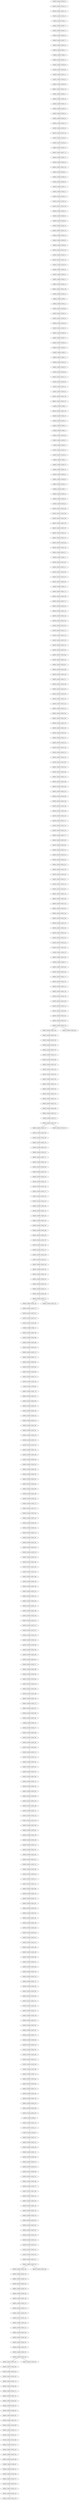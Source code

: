 graph ERDOS_GRAPH_DFS_R{
ERDOS_GRAPH_NODE_61 -- ERDOS_GRAPH_NODE_113;
ERDOS_GRAPH_NODE_113 -- ERDOS_GRAPH_NODE_115;
ERDOS_GRAPH_NODE_115 -- ERDOS_GRAPH_NODE_10;
ERDOS_GRAPH_NODE_10 -- ERDOS_GRAPH_NODE_1;
ERDOS_GRAPH_NODE_1 -- ERDOS_GRAPH_NODE_77;
ERDOS_GRAPH_NODE_77 -- ERDOS_GRAPH_NODE_57;
ERDOS_GRAPH_NODE_57 -- ERDOS_GRAPH_NODE_64;
ERDOS_GRAPH_NODE_64 -- ERDOS_GRAPH_NODE_75;
ERDOS_GRAPH_NODE_75 -- ERDOS_GRAPH_NODE_40;
ERDOS_GRAPH_NODE_40 -- ERDOS_GRAPH_NODE_11;
ERDOS_GRAPH_NODE_11 -- ERDOS_GRAPH_NODE_5;
ERDOS_GRAPH_NODE_5 -- ERDOS_GRAPH_NODE_74;
ERDOS_GRAPH_NODE_74 -- ERDOS_GRAPH_NODE_69;
ERDOS_GRAPH_NODE_69 -- ERDOS_GRAPH_NODE_66;
ERDOS_GRAPH_NODE_66 -- ERDOS_GRAPH_NODE_15;
ERDOS_GRAPH_NODE_15 -- ERDOS_GRAPH_NODE_46;
ERDOS_GRAPH_NODE_46 -- ERDOS_GRAPH_NODE_90;
ERDOS_GRAPH_NODE_90 -- ERDOS_GRAPH_NODE_116;
ERDOS_GRAPH_NODE_116 -- ERDOS_GRAPH_NODE_21;
ERDOS_GRAPH_NODE_21 -- ERDOS_GRAPH_NODE_38;
ERDOS_GRAPH_NODE_38 -- ERDOS_GRAPH_NODE_79;
ERDOS_GRAPH_NODE_79 -- ERDOS_GRAPH_NODE_92;
ERDOS_GRAPH_NODE_92 -- ERDOS_GRAPH_NODE_43;
ERDOS_GRAPH_NODE_43 -- ERDOS_GRAPH_NODE_50;
ERDOS_GRAPH_NODE_50 -- ERDOS_GRAPH_NODE_70;
ERDOS_GRAPH_NODE_70 -- ERDOS_GRAPH_NODE_42;
ERDOS_GRAPH_NODE_42 -- ERDOS_GRAPH_NODE_118;
ERDOS_GRAPH_NODE_118 -- ERDOS_GRAPH_NODE_65;
ERDOS_GRAPH_NODE_65 -- ERDOS_GRAPH_NODE_94;
ERDOS_GRAPH_NODE_94 -- ERDOS_GRAPH_NODE_76;
ERDOS_GRAPH_NODE_76 -- ERDOS_GRAPH_NODE_112;
ERDOS_GRAPH_NODE_112 -- ERDOS_GRAPH_NODE_12;
ERDOS_GRAPH_NODE_12 -- ERDOS_GRAPH_NODE_59;
ERDOS_GRAPH_NODE_59 -- ERDOS_GRAPH_NODE_105;
ERDOS_GRAPH_NODE_105 -- ERDOS_GRAPH_NODE_67;
ERDOS_GRAPH_NODE_67 -- ERDOS_GRAPH_NODE_54;
ERDOS_GRAPH_NODE_54 -- ERDOS_GRAPH_NODE_58;
ERDOS_GRAPH_NODE_58 -- ERDOS_GRAPH_NODE_72;
ERDOS_GRAPH_NODE_72 -- ERDOS_GRAPH_NODE_53;
ERDOS_GRAPH_NODE_53 -- ERDOS_GRAPH_NODE_32;
ERDOS_GRAPH_NODE_32 -- ERDOS_GRAPH_NODE_29;
ERDOS_GRAPH_NODE_29 -- ERDOS_GRAPH_NODE_108;
ERDOS_GRAPH_NODE_108 -- ERDOS_GRAPH_NODE_81;
ERDOS_GRAPH_NODE_81 -- ERDOS_GRAPH_NODE_63;
ERDOS_GRAPH_NODE_63 -- ERDOS_GRAPH_NODE_80;
ERDOS_GRAPH_NODE_80 -- ERDOS_GRAPH_NODE_16;
ERDOS_GRAPH_NODE_16 -- ERDOS_GRAPH_NODE_103;
ERDOS_GRAPH_NODE_103 -- ERDOS_GRAPH_NODE_26;
ERDOS_GRAPH_NODE_26 -- ERDOS_GRAPH_NODE_99;
ERDOS_GRAPH_NODE_99 -- ERDOS_GRAPH_NODE_98;
ERDOS_GRAPH_NODE_98 -- ERDOS_GRAPH_NODE_100;
ERDOS_GRAPH_NODE_100 -- ERDOS_GRAPH_NODE_37;
ERDOS_GRAPH_NODE_37 -- ERDOS_GRAPH_NODE_110;
ERDOS_GRAPH_NODE_110 -- ERDOS_GRAPH_NODE_49;
ERDOS_GRAPH_NODE_49 -- ERDOS_GRAPH_NODE_36;
ERDOS_GRAPH_NODE_36 -- ERDOS_GRAPH_NODE_91;
ERDOS_GRAPH_NODE_91 -- ERDOS_GRAPH_NODE_52;
ERDOS_GRAPH_NODE_52 -- ERDOS_GRAPH_NODE_25;
ERDOS_GRAPH_NODE_25 -- ERDOS_GRAPH_NODE_109;
ERDOS_GRAPH_NODE_109 -- ERDOS_GRAPH_NODE_24;
ERDOS_GRAPH_NODE_24 -- ERDOS_GRAPH_NODE_2;
ERDOS_GRAPH_NODE_2 -- ERDOS_GRAPH_NODE_23;
ERDOS_GRAPH_NODE_23 -- ERDOS_GRAPH_NODE_88;
ERDOS_GRAPH_NODE_88 -- ERDOS_GRAPH_NODE_19;
ERDOS_GRAPH_NODE_19 -- ERDOS_GRAPH_NODE_30;
ERDOS_GRAPH_NODE_30 -- ERDOS_GRAPH_NODE_84;
ERDOS_GRAPH_NODE_84 -- ERDOS_GRAPH_NODE_14;
ERDOS_GRAPH_NODE_14 -- ERDOS_GRAPH_NODE_39;
ERDOS_GRAPH_NODE_39 -- ERDOS_GRAPH_NODE_73;
ERDOS_GRAPH_NODE_73 -- ERDOS_GRAPH_NODE_45;
ERDOS_GRAPH_NODE_45 -- ERDOS_GRAPH_NODE_87;
ERDOS_GRAPH_NODE_87 -- ERDOS_GRAPH_NODE_9;
ERDOS_GRAPH_NODE_9 -- ERDOS_GRAPH_NODE_71;
ERDOS_GRAPH_NODE_71 -- ERDOS_GRAPH_NODE_28;
ERDOS_GRAPH_NODE_28 -- ERDOS_GRAPH_NODE_97;
ERDOS_GRAPH_NODE_97 -- ERDOS_GRAPH_NODE_96;
ERDOS_GRAPH_NODE_96 -- ERDOS_GRAPH_NODE_111;
ERDOS_GRAPH_NODE_111 -- ERDOS_GRAPH_NODE_86;
ERDOS_GRAPH_NODE_86 -- ERDOS_GRAPH_NODE_35;
ERDOS_GRAPH_NODE_35 -- ERDOS_GRAPH_NODE_48;
ERDOS_GRAPH_NODE_48 -- ERDOS_GRAPH_NODE_106;
ERDOS_GRAPH_NODE_106 -- ERDOS_GRAPH_NODE_107;
ERDOS_GRAPH_NODE_107 -- ERDOS_GRAPH_NODE_6;
ERDOS_GRAPH_NODE_6 -- ERDOS_GRAPH_NODE_104;
ERDOS_GRAPH_NODE_104 -- ERDOS_GRAPH_NODE_55;
ERDOS_GRAPH_NODE_55 -- ERDOS_GRAPH_NODE_47;
ERDOS_GRAPH_NODE_47 -- ERDOS_GRAPH_NODE_31;
ERDOS_GRAPH_NODE_31 -- ERDOS_GRAPH_NODE_3;
ERDOS_GRAPH_NODE_3 -- ERDOS_GRAPH_NODE_68;
ERDOS_GRAPH_NODE_68 -- ERDOS_GRAPH_NODE_62;
ERDOS_GRAPH_NODE_62 -- ERDOS_GRAPH_NODE_8;
ERDOS_GRAPH_NODE_8 -- ERDOS_GRAPH_NODE_18;
ERDOS_GRAPH_NODE_18 -- ERDOS_GRAPH_NODE_93;
ERDOS_GRAPH_NODE_93 -- ERDOS_GRAPH_NODE_4;
ERDOS_GRAPH_NODE_4 -- ERDOS_GRAPH_NODE_78;
ERDOS_GRAPH_NODE_78 -- ERDOS_GRAPH_NODE_34;
ERDOS_GRAPH_NODE_34 -- ERDOS_GRAPH_NODE_95;
ERDOS_GRAPH_NODE_95 -- ERDOS_GRAPH_NODE_89;
ERDOS_GRAPH_NODE_89 -- ERDOS_GRAPH_NODE_27;
ERDOS_GRAPH_NODE_27 -- ERDOS_GRAPH_NODE_7;
ERDOS_GRAPH_NODE_7 -- ERDOS_GRAPH_NODE_44;
ERDOS_GRAPH_NODE_44 -- ERDOS_GRAPH_NODE_56;
ERDOS_GRAPH_NODE_56 -- ERDOS_GRAPH_NODE_85;
ERDOS_GRAPH_NODE_85 -- ERDOS_GRAPH_NODE_284;
ERDOS_GRAPH_NODE_284 -- ERDOS_GRAPH_NODE_500;
ERDOS_GRAPH_NODE_500 -- ERDOS_GRAPH_NODE_298;
ERDOS_GRAPH_NODE_298 -- ERDOS_GRAPH_NODE_345;
ERDOS_GRAPH_NODE_345 -- ERDOS_GRAPH_NODE_267;
ERDOS_GRAPH_NODE_267 -- ERDOS_GRAPH_NODE_251;
ERDOS_GRAPH_NODE_251 -- ERDOS_GRAPH_NODE_372;
ERDOS_GRAPH_NODE_372 -- ERDOS_GRAPH_NODE_289;
ERDOS_GRAPH_NODE_289 -- ERDOS_GRAPH_NODE_219;
ERDOS_GRAPH_NODE_219 -- ERDOS_GRAPH_NODE_227;
ERDOS_GRAPH_NODE_227 -- ERDOS_GRAPH_NODE_17;
ERDOS_GRAPH_NODE_17 -- ERDOS_GRAPH_NODE_281;
ERDOS_GRAPH_NODE_281 -- ERDOS_GRAPH_NODE_517;
ERDOS_GRAPH_NODE_517 -- ERDOS_GRAPH_NODE_205;
ERDOS_GRAPH_NODE_205 -- ERDOS_GRAPH_NODE_414;
ERDOS_GRAPH_NODE_414 -- ERDOS_GRAPH_NODE_402;
ERDOS_GRAPH_NODE_402 -- ERDOS_GRAPH_NODE_22;
ERDOS_GRAPH_NODE_22 -- ERDOS_GRAPH_NODE_175;
ERDOS_GRAPH_NODE_175 -- ERDOS_GRAPH_NODE_180;
ERDOS_GRAPH_NODE_180 -- ERDOS_GRAPH_NODE_371;
ERDOS_GRAPH_NODE_371 -- ERDOS_GRAPH_NODE_295;
ERDOS_GRAPH_NODE_295 -- ERDOS_GRAPH_NODE_412;
ERDOS_GRAPH_NODE_412 -- ERDOS_GRAPH_NODE_156;
ERDOS_GRAPH_NODE_156 -- ERDOS_GRAPH_NODE_424;
ERDOS_GRAPH_NODE_424 -- ERDOS_GRAPH_NODE_397;
ERDOS_GRAPH_NODE_397 -- ERDOS_GRAPH_NODE_217;
ERDOS_GRAPH_NODE_217 -- ERDOS_GRAPH_NODE_222;
ERDOS_GRAPH_NODE_222 -- ERDOS_GRAPH_NODE_244;
ERDOS_GRAPH_NODE_244 -- ERDOS_GRAPH_NODE_270;
ERDOS_GRAPH_NODE_270 -- ERDOS_GRAPH_NODE_382;
ERDOS_GRAPH_NODE_382 -- ERDOS_GRAPH_NODE_406;
ERDOS_GRAPH_NODE_406 -- ERDOS_GRAPH_NODE_433;
ERDOS_GRAPH_NODE_433 -- ERDOS_GRAPH_NODE_407;
ERDOS_GRAPH_NODE_407 -- ERDOS_GRAPH_NODE_489;
ERDOS_GRAPH_NODE_489 -- ERDOS_GRAPH_NODE_239;
ERDOS_GRAPH_NODE_239 -- ERDOS_GRAPH_NODE_221;
ERDOS_GRAPH_NODE_221 -- ERDOS_GRAPH_NODE_458;
ERDOS_GRAPH_NODE_458 -- ERDOS_GRAPH_NODE_392;
ERDOS_GRAPH_NODE_392 -- ERDOS_GRAPH_NODE_169;
ERDOS_GRAPH_NODE_169 -- ERDOS_GRAPH_NODE_315;
ERDOS_GRAPH_NODE_315 -- ERDOS_GRAPH_NODE_224;
ERDOS_GRAPH_NODE_224 -- ERDOS_GRAPH_NODE_421;
ERDOS_GRAPH_NODE_421 -- ERDOS_GRAPH_NODE_391;
ERDOS_GRAPH_NODE_391 -- ERDOS_GRAPH_NODE_390;
ERDOS_GRAPH_NODE_390 -- ERDOS_GRAPH_NODE_473;
ERDOS_GRAPH_NODE_473 -- ERDOS_GRAPH_NODE_150;
ERDOS_GRAPH_NODE_150 -- ERDOS_GRAPH_NODE_361;
ERDOS_GRAPH_NODE_361 -- ERDOS_GRAPH_NODE_147;
ERDOS_GRAPH_NODE_147 -- ERDOS_GRAPH_NODE_183;
ERDOS_GRAPH_NODE_183 -- ERDOS_GRAPH_NODE_223;
ERDOS_GRAPH_NODE_223 -- ERDOS_GRAPH_NODE_513;
ERDOS_GRAPH_NODE_513 -- ERDOS_GRAPH_NODE_134;
ERDOS_GRAPH_NODE_134 -- ERDOS_GRAPH_NODE_383;
ERDOS_GRAPH_NODE_383 -- ERDOS_GRAPH_NODE_343;
ERDOS_GRAPH_NODE_343 -- ERDOS_GRAPH_NODE_482;
ERDOS_GRAPH_NODE_482 -- ERDOS_GRAPH_NODE_143;
ERDOS_GRAPH_NODE_143 -- ERDOS_GRAPH_NODE_368;
ERDOS_GRAPH_NODE_368 -- ERDOS_GRAPH_NODE_385;
ERDOS_GRAPH_NODE_385 -- ERDOS_GRAPH_NODE_250;
ERDOS_GRAPH_NODE_250 -- ERDOS_GRAPH_NODE_483;
ERDOS_GRAPH_NODE_483 -- ERDOS_GRAPH_NODE_198;
ERDOS_GRAPH_NODE_198 -- ERDOS_GRAPH_NODE_356;
ERDOS_GRAPH_NODE_356 -- ERDOS_GRAPH_NODE_206;
ERDOS_GRAPH_NODE_206 -- ERDOS_GRAPH_NODE_192;
ERDOS_GRAPH_NODE_192 -- ERDOS_GRAPH_NODE_127;
ERDOS_GRAPH_NODE_127 -- ERDOS_GRAPH_NODE_255;
ERDOS_GRAPH_NODE_255 -- ERDOS_GRAPH_NODE_225;
ERDOS_GRAPH_NODE_225 -- ERDOS_GRAPH_NODE_377;
ERDOS_GRAPH_NODE_377 -- ERDOS_GRAPH_NODE_495;
ERDOS_GRAPH_NODE_495 -- ERDOS_GRAPH_NODE_283;
ERDOS_GRAPH_NODE_283 -- ERDOS_GRAPH_NODE_514;
ERDOS_GRAPH_NODE_514 -- ERDOS_GRAPH_NODE_254;
ERDOS_GRAPH_NODE_254 -- ERDOS_GRAPH_NODE_453;
ERDOS_GRAPH_NODE_453 -- ERDOS_GRAPH_NODE_291;
ERDOS_GRAPH_NODE_291 -- ERDOS_GRAPH_NODE_230;
ERDOS_GRAPH_NODE_230 -- ERDOS_GRAPH_NODE_455;
ERDOS_GRAPH_NODE_455 -- ERDOS_GRAPH_NODE_411;
ERDOS_GRAPH_NODE_411 -- ERDOS_GRAPH_NODE_152;
ERDOS_GRAPH_NODE_152 -- ERDOS_GRAPH_NODE_441;
ERDOS_GRAPH_NODE_441 -- ERDOS_GRAPH_NODE_145;
ERDOS_GRAPH_NODE_145 -- ERDOS_GRAPH_NODE_446;
ERDOS_GRAPH_NODE_446 -- ERDOS_GRAPH_NODE_165;
ERDOS_GRAPH_NODE_165 -- ERDOS_GRAPH_NODE_461;
ERDOS_GRAPH_NODE_461 -- ERDOS_GRAPH_NODE_164;
ERDOS_GRAPH_NODE_164 -- ERDOS_GRAPH_NODE_300;
ERDOS_GRAPH_NODE_300 -- ERDOS_GRAPH_NODE_322;
ERDOS_GRAPH_NODE_322 -- ERDOS_GRAPH_NODE_452;
ERDOS_GRAPH_NODE_452 -- ERDOS_GRAPH_NODE_195;
ERDOS_GRAPH_NODE_195 -- ERDOS_GRAPH_NODE_201;
ERDOS_GRAPH_NODE_201 -- ERDOS_GRAPH_NODE_434;
ERDOS_GRAPH_NODE_434 -- ERDOS_GRAPH_NODE_261;
ERDOS_GRAPH_NODE_261 -- ERDOS_GRAPH_NODE_20;
ERDOS_GRAPH_NODE_20 -- ERDOS_GRAPH_NODE_395;
ERDOS_GRAPH_NODE_395 -- ERDOS_GRAPH_NODE_51;
ERDOS_GRAPH_NODE_51 -- ERDOS_GRAPH_NODE_493;
ERDOS_GRAPH_NODE_493 -- ERDOS_GRAPH_NODE_303;
ERDOS_GRAPH_NODE_303 -- ERDOS_GRAPH_NODE_171;
ERDOS_GRAPH_NODE_171 -- ERDOS_GRAPH_NODE_237;
ERDOS_GRAPH_NODE_237 -- ERDOS_GRAPH_NODE_215;
ERDOS_GRAPH_NODE_215 -- ERDOS_GRAPH_NODE_128;
ERDOS_GRAPH_NODE_128 -- ERDOS_GRAPH_NODE_133;
ERDOS_GRAPH_NODE_133 -- ERDOS_GRAPH_NODE_346;
ERDOS_GRAPH_NODE_346 -- ERDOS_GRAPH_NODE_114;
ERDOS_GRAPH_NODE_114 -- ERDOS_GRAPH_NODE_400;
ERDOS_GRAPH_NODE_400 -- ERDOS_GRAPH_NODE_263;
ERDOS_GRAPH_NODE_263 -- ERDOS_GRAPH_NODE_497;
ERDOS_GRAPH_NODE_497 -- ERDOS_GRAPH_NODE_324;
ERDOS_GRAPH_NODE_324 -- ERDOS_GRAPH_NODE_190;
ERDOS_GRAPH_NODE_190 -- ERDOS_GRAPH_NODE_456;
ERDOS_GRAPH_NODE_456 -- ERDOS_GRAPH_NODE_339;
ERDOS_GRAPH_NODE_339 -- ERDOS_GRAPH_NODE_166;
ERDOS_GRAPH_NODE_166 -- ERDOS_GRAPH_NODE_376;
ERDOS_GRAPH_NODE_376 -- ERDOS_GRAPH_NODE_274;
ERDOS_GRAPH_NODE_274 -- ERDOS_GRAPH_NODE_286;
ERDOS_GRAPH_NODE_286 -- ERDOS_GRAPH_NODE_301;
ERDOS_GRAPH_NODE_301 -- ERDOS_GRAPH_NODE_478;
ERDOS_GRAPH_NODE_478 -- ERDOS_GRAPH_NODE_292;
ERDOS_GRAPH_NODE_292 -- ERDOS_GRAPH_NODE_258;
ERDOS_GRAPH_NODE_258 -- ERDOS_GRAPH_NODE_351;
ERDOS_GRAPH_NODE_351 -- ERDOS_GRAPH_NODE_426;
ERDOS_GRAPH_NODE_426 -- ERDOS_GRAPH_NODE_279;
ERDOS_GRAPH_NODE_279 -- ERDOS_GRAPH_NODE_135;
ERDOS_GRAPH_NODE_135 -- ERDOS_GRAPH_NODE_253;
ERDOS_GRAPH_NODE_253 -- ERDOS_GRAPH_NODE_288;
ERDOS_GRAPH_NODE_288 -- ERDOS_GRAPH_NODE_321;
ERDOS_GRAPH_NODE_321 -- ERDOS_GRAPH_NODE_41;
ERDOS_GRAPH_NODE_41 -- ERDOS_GRAPH_NODE_447;
ERDOS_GRAPH_NODE_447 -- ERDOS_GRAPH_NODE_370;
ERDOS_GRAPH_NODE_370 -- ERDOS_GRAPH_NODE_360;
ERDOS_GRAPH_NODE_360 -- ERDOS_GRAPH_NODE_264;
ERDOS_GRAPH_NODE_264 -- ERDOS_GRAPH_NODE_470;
ERDOS_GRAPH_NODE_470 -- ERDOS_GRAPH_NODE_304;
ERDOS_GRAPH_NODE_304 -- ERDOS_GRAPH_NODE_467;
ERDOS_GRAPH_NODE_467 -- ERDOS_GRAPH_NODE_177;
ERDOS_GRAPH_NODE_177 -- ERDOS_GRAPH_NODE_516;
ERDOS_GRAPH_NODE_516 -- ERDOS_GRAPH_NODE_405;
ERDOS_GRAPH_NODE_405 -- ERDOS_GRAPH_NODE_149;
ERDOS_GRAPH_NODE_149 -- ERDOS_GRAPH_NODE_235;
ERDOS_GRAPH_NODE_235 -- ERDOS_GRAPH_NODE_347;
ERDOS_GRAPH_NODE_347 -- ERDOS_GRAPH_NODE_136;
ERDOS_GRAPH_NODE_136 -- ERDOS_GRAPH_NODE_275;
ERDOS_GRAPH_NODE_275 -- ERDOS_GRAPH_NODE_333;
ERDOS_GRAPH_NODE_333 -- ERDOS_GRAPH_NODE_510;
ERDOS_GRAPH_NODE_510 -- ERDOS_GRAPH_NODE_494;
ERDOS_GRAPH_NODE_494 -- ERDOS_GRAPH_NODE_170;
ERDOS_GRAPH_NODE_170 -- ERDOS_GRAPH_NODE_430;
ERDOS_GRAPH_NODE_430 -- ERDOS_GRAPH_NODE_140;
ERDOS_GRAPH_NODE_140 -- ERDOS_GRAPH_NODE_463;
ERDOS_GRAPH_NODE_463 -- ERDOS_GRAPH_NODE_488;
ERDOS_GRAPH_NODE_488 -- ERDOS_GRAPH_NODE_450;
ERDOS_GRAPH_NODE_450 -- ERDOS_GRAPH_NODE_379;
ERDOS_GRAPH_NODE_379 -- ERDOS_GRAPH_NODE_146;
ERDOS_GRAPH_NODE_146 -- ERDOS_GRAPH_NODE_137;
ERDOS_GRAPH_NODE_137 -- ERDOS_GRAPH_NODE_506;
ERDOS_GRAPH_NODE_506 -- ERDOS_GRAPH_NODE_451;
ERDOS_GRAPH_NODE_451 -- ERDOS_GRAPH_NODE_290;
ERDOS_GRAPH_NODE_290 -- ERDOS_GRAPH_NODE_355;
ERDOS_GRAPH_NODE_355 -- ERDOS_GRAPH_NODE_193;
ERDOS_GRAPH_NODE_193 -- ERDOS_GRAPH_NODE_503;
ERDOS_GRAPH_NODE_503 -- ERDOS_GRAPH_NODE_443;
ERDOS_GRAPH_NODE_443 -- ERDOS_GRAPH_NODE_471;
ERDOS_GRAPH_NODE_471 -- ERDOS_GRAPH_NODE_448;
ERDOS_GRAPH_NODE_448 -- ERDOS_GRAPH_NODE_417;
ERDOS_GRAPH_NODE_417 -- ERDOS_GRAPH_NODE_204;
ERDOS_GRAPH_NODE_204 -- ERDOS_GRAPH_NODE_172;
ERDOS_GRAPH_NODE_172 -- ERDOS_GRAPH_NODE_367;
ERDOS_GRAPH_NODE_367 -- ERDOS_GRAPH_NODE_472;
ERDOS_GRAPH_NODE_472 -- ERDOS_GRAPH_NODE_485;
ERDOS_GRAPH_NODE_485 -- ERDOS_GRAPH_NODE_13;
ERDOS_GRAPH_NODE_13 -- ERDOS_GRAPH_NODE_394;
ERDOS_GRAPH_NODE_394 -- ERDOS_GRAPH_NODE_499;
ERDOS_GRAPH_NODE_499 -- ERDOS_GRAPH_NODE_409;
ERDOS_GRAPH_NODE_409 -- ERDOS_GRAPH_NODE_226;
ERDOS_GRAPH_NODE_226 -- ERDOS_GRAPH_NODE_125;
ERDOS_GRAPH_NODE_125 -- ERDOS_GRAPH_NODE_117;
ERDOS_GRAPH_NODE_117 -- ERDOS_GRAPH_NODE_462;
ERDOS_GRAPH_NODE_462 -- ERDOS_GRAPH_NODE_358;
ERDOS_GRAPH_NODE_358 -- ERDOS_GRAPH_NODE_398;
ERDOS_GRAPH_NODE_398 -- ERDOS_GRAPH_NODE_178;
ERDOS_GRAPH_NODE_178 -- ERDOS_GRAPH_NODE_504;
ERDOS_GRAPH_NODE_504 -- ERDOS_GRAPH_NODE_60;
ERDOS_GRAPH_NODE_60 -- ERDOS_GRAPH_NODE_176;
ERDOS_GRAPH_NODE_176 -- ERDOS_GRAPH_NODE_437;
ERDOS_GRAPH_NODE_437 -- ERDOS_GRAPH_NODE_509;
ERDOS_GRAPH_NODE_509 -- ERDOS_GRAPH_NODE_501;
ERDOS_GRAPH_NODE_501 -- ERDOS_GRAPH_NODE_238;
ERDOS_GRAPH_NODE_238 -- ERDOS_GRAPH_NODE_445;
ERDOS_GRAPH_NODE_445 -- ERDOS_GRAPH_NODE_241;
ERDOS_GRAPH_NODE_241 -- ERDOS_GRAPH_NODE_196;
ERDOS_GRAPH_NODE_196 -- ERDOS_GRAPH_NODE_331;
ERDOS_GRAPH_NODE_331 -- ERDOS_GRAPH_NODE_334;
ERDOS_GRAPH_NODE_334 -- ERDOS_GRAPH_NODE_231;
ERDOS_GRAPH_NODE_231 -- ERDOS_GRAPH_NODE_243;
ERDOS_GRAPH_NODE_243 -- ERDOS_GRAPH_NODE_132;
ERDOS_GRAPH_NODE_132 -- ERDOS_GRAPH_NODE_189;
ERDOS_GRAPH_NODE_189 -- ERDOS_GRAPH_NODE_396;
ERDOS_GRAPH_NODE_396 -- ERDOS_GRAPH_NODE_329;
ERDOS_GRAPH_NODE_329 -- ERDOS_GRAPH_NODE_265;
ERDOS_GRAPH_NODE_265 -- ERDOS_GRAPH_NODE_387;
ERDOS_GRAPH_NODE_387 -- ERDOS_GRAPH_NODE_420;
ERDOS_GRAPH_NODE_420 -- ERDOS_GRAPH_NODE_491;
ERDOS_GRAPH_NODE_491 -- ERDOS_GRAPH_NODE_508;
ERDOS_GRAPH_NODE_508 -- ERDOS_GRAPH_NODE_438;
ERDOS_GRAPH_NODE_438 -- ERDOS_GRAPH_NODE_202;
ERDOS_GRAPH_NODE_202 -- ERDOS_GRAPH_NODE_153;
ERDOS_GRAPH_NODE_153 -- ERDOS_GRAPH_NODE_312;
ERDOS_GRAPH_NODE_312 -- ERDOS_GRAPH_NODE_203;
ERDOS_GRAPH_NODE_203 -- ERDOS_GRAPH_NODE_319;
ERDOS_GRAPH_NODE_319 -- ERDOS_GRAPH_NODE_442;
ERDOS_GRAPH_NODE_442 -- ERDOS_GRAPH_NODE_502;
ERDOS_GRAPH_NODE_502 -- ERDOS_GRAPH_NODE_122;
ERDOS_GRAPH_NODE_122 -- ERDOS_GRAPH_NODE_187;
ERDOS_GRAPH_NODE_187 -- ERDOS_GRAPH_NODE_184;
ERDOS_GRAPH_NODE_184 -- ERDOS_GRAPH_NODE_320;
ERDOS_GRAPH_NODE_320 -- ERDOS_GRAPH_NODE_354;
ERDOS_GRAPH_NODE_354 -- ERDOS_GRAPH_NODE_210;
ERDOS_GRAPH_NODE_210 -- ERDOS_GRAPH_NODE_280;
ERDOS_GRAPH_NODE_280 -- ERDOS_GRAPH_NODE_229;
ERDOS_GRAPH_NODE_229 -- ERDOS_GRAPH_NODE_218;
ERDOS_GRAPH_NODE_218 -- ERDOS_GRAPH_NODE_369;
ERDOS_GRAPH_NODE_369 -- ERDOS_GRAPH_NODE_200;
ERDOS_GRAPH_NODE_200 -- ERDOS_GRAPH_NODE_194;
ERDOS_GRAPH_NODE_194 -- ERDOS_GRAPH_NODE_216;
ERDOS_GRAPH_NODE_216 -- ERDOS_GRAPH_NODE_332;
ERDOS_GRAPH_NODE_332 -- ERDOS_GRAPH_NODE_269;
ERDOS_GRAPH_NODE_269 -- ERDOS_GRAPH_NODE_151;
ERDOS_GRAPH_NODE_151 -- ERDOS_GRAPH_NODE_186;
ERDOS_GRAPH_NODE_186 -- ERDOS_GRAPH_NODE_340;
ERDOS_GRAPH_NODE_340 -- ERDOS_GRAPH_NODE_161;
ERDOS_GRAPH_NODE_161 -- ERDOS_GRAPH_NODE_373;
ERDOS_GRAPH_NODE_373 -- ERDOS_GRAPH_NODE_207;
ERDOS_GRAPH_NODE_207 -- ERDOS_GRAPH_NODE_418;
ERDOS_GRAPH_NODE_418 -- ERDOS_GRAPH_NODE_432;
ERDOS_GRAPH_NODE_432 -- ERDOS_GRAPH_NODE_498;
ERDOS_GRAPH_NODE_498 -- ERDOS_GRAPH_NODE_299;
ERDOS_GRAPH_NODE_299 -- ERDOS_GRAPH_NODE_365;
ERDOS_GRAPH_NODE_365 -- ERDOS_GRAPH_NODE_435;
ERDOS_GRAPH_NODE_435 -- ERDOS_GRAPH_NODE_317;
ERDOS_GRAPH_NODE_317 -- ERDOS_GRAPH_NODE_380;
ERDOS_GRAPH_NODE_380 -- ERDOS_GRAPH_NODE_350;
ERDOS_GRAPH_NODE_350 -- ERDOS_GRAPH_NODE_484;
ERDOS_GRAPH_NODE_484 -- ERDOS_GRAPH_NODE_479;
ERDOS_GRAPH_NODE_479 -- ERDOS_GRAPH_NODE_266;
ERDOS_GRAPH_NODE_266 -- ERDOS_GRAPH_NODE_306;
ERDOS_GRAPH_NODE_306 -- ERDOS_GRAPH_NODE_148;
ERDOS_GRAPH_NODE_148 -- ERDOS_GRAPH_NODE_273;
ERDOS_GRAPH_NODE_273 -- ERDOS_GRAPH_NODE_297;
ERDOS_GRAPH_NODE_297 -- ERDOS_GRAPH_NODE_366;
ERDOS_GRAPH_NODE_366 -- ERDOS_GRAPH_NODE_262;
ERDOS_GRAPH_NODE_262 -- ERDOS_GRAPH_NODE_33;
ERDOS_GRAPH_NODE_33 -- ERDOS_GRAPH_NODE_277;
ERDOS_GRAPH_NODE_277 -- ERDOS_GRAPH_NODE_490;
ERDOS_GRAPH_NODE_490 -- ERDOS_GRAPH_NODE_364;
ERDOS_GRAPH_NODE_364 -- ERDOS_GRAPH_NODE_236;
ERDOS_GRAPH_NODE_236 -- ERDOS_GRAPH_NODE_465;
ERDOS_GRAPH_NODE_465 -- ERDOS_GRAPH_NODE_141;
ERDOS_GRAPH_NODE_141 -- ERDOS_GRAPH_NODE_213;
ERDOS_GRAPH_NODE_213 -- ERDOS_GRAPH_NODE_336;
ERDOS_GRAPH_NODE_336 -- ERDOS_GRAPH_NODE_381;
ERDOS_GRAPH_NODE_381 -- ERDOS_GRAPH_NODE_233;
ERDOS_GRAPH_NODE_233 -- ERDOS_GRAPH_NODE_246;
ERDOS_GRAPH_NODE_246 -- ERDOS_GRAPH_NODE_123;
ERDOS_GRAPH_NODE_123 -- ERDOS_GRAPH_NODE_191;
ERDOS_GRAPH_NODE_191 -- ERDOS_GRAPH_NODE_328;
ERDOS_GRAPH_NODE_328 -- ERDOS_GRAPH_NODE_466;
ERDOS_GRAPH_NODE_466 -- ERDOS_GRAPH_NODE_158;
ERDOS_GRAPH_NODE_158 -- ERDOS_GRAPH_NODE_359;
ERDOS_GRAPH_NODE_359 -- ERDOS_GRAPH_NODE_211;
ERDOS_GRAPH_NODE_211 -- ERDOS_GRAPH_NODE_256;
ERDOS_GRAPH_NODE_256 -- ERDOS_GRAPH_NODE_228;
ERDOS_GRAPH_NODE_228 -- ERDOS_GRAPH_NODE_348;
ERDOS_GRAPH_NODE_348 -- ERDOS_GRAPH_NODE_481;
ERDOS_GRAPH_NODE_481 -- ERDOS_GRAPH_NODE_159;
ERDOS_GRAPH_NODE_159 -- ERDOS_GRAPH_NODE_388;
ERDOS_GRAPH_NODE_388 -- ERDOS_GRAPH_NODE_212;
ERDOS_GRAPH_NODE_212 -- ERDOS_GRAPH_NODE_307;
ERDOS_GRAPH_NODE_307 -- ERDOS_GRAPH_NODE_444;
ERDOS_GRAPH_NODE_444 -- ERDOS_GRAPH_NODE_422;
ERDOS_GRAPH_NODE_422 -- ERDOS_GRAPH_NODE_313;
ERDOS_GRAPH_NODE_313 -- ERDOS_GRAPH_NODE_460;
ERDOS_GRAPH_NODE_460 -- ERDOS_GRAPH_NODE_416;
ERDOS_GRAPH_NODE_416 -- ERDOS_GRAPH_NODE_311;
ERDOS_GRAPH_NODE_311 -- ERDOS_GRAPH_NODE_131;
ERDOS_GRAPH_NODE_131 -- ERDOS_GRAPH_NODE_486;
ERDOS_GRAPH_NODE_486 -- ERDOS_GRAPH_NODE_476;
ERDOS_GRAPH_NODE_476 -- ERDOS_GRAPH_NODE_337;
ERDOS_GRAPH_NODE_337 -- ERDOS_GRAPH_NODE_487;
ERDOS_GRAPH_NODE_487 -- ERDOS_GRAPH_NODE_330;
ERDOS_GRAPH_NODE_330 -- ERDOS_GRAPH_NODE_102;
ERDOS_GRAPH_NODE_102 -- ERDOS_GRAPH_NODE_181;
ERDOS_GRAPH_NODE_181 -- ERDOS_GRAPH_NODE_240;
ERDOS_GRAPH_NODE_240 -- ERDOS_GRAPH_NODE_404;
ERDOS_GRAPH_NODE_404 -- ERDOS_GRAPH_NODE_344;
ERDOS_GRAPH_NODE_344 -- ERDOS_GRAPH_NODE_431;
ERDOS_GRAPH_NODE_431 -- ERDOS_GRAPH_NODE_415;
ERDOS_GRAPH_NODE_415 -- ERDOS_GRAPH_NODE_188;
ERDOS_GRAPH_NODE_188 -- ERDOS_GRAPH_NODE_496;
ERDOS_GRAPH_NODE_496 -- ERDOS_GRAPH_NODE_389;
ERDOS_GRAPH_NODE_389 -- ERDOS_GRAPH_NODE_413;
ERDOS_GRAPH_NODE_413 -- ERDOS_GRAPH_NODE_209;
ERDOS_GRAPH_NODE_209 -- ERDOS_GRAPH_NODE_139;
ERDOS_GRAPH_NODE_139 -- ERDOS_GRAPH_NODE_129;
ERDOS_GRAPH_NODE_129 -- ERDOS_GRAPH_NODE_157;
ERDOS_GRAPH_NODE_157 -- ERDOS_GRAPH_NODE_362;
ERDOS_GRAPH_NODE_362 -- ERDOS_GRAPH_NODE_384;
ERDOS_GRAPH_NODE_384 -- ERDOS_GRAPH_NODE_454;
ERDOS_GRAPH_NODE_454 -- ERDOS_GRAPH_NODE_142;
ERDOS_GRAPH_NODE_142 -- ERDOS_GRAPH_NODE_401;
ERDOS_GRAPH_NODE_401 -- ERDOS_GRAPH_NODE_457;
ERDOS_GRAPH_NODE_457 -- ERDOS_GRAPH_NODE_199;
ERDOS_GRAPH_NODE_199 -- ERDOS_GRAPH_NODE_515;
ERDOS_GRAPH_NODE_515 -- ERDOS_GRAPH_NODE_285;
ERDOS_GRAPH_NODE_285 -- ERDOS_GRAPH_NODE_342;
ERDOS_GRAPH_NODE_342 -- ERDOS_GRAPH_NODE_173;
ERDOS_GRAPH_NODE_173 -- ERDOS_GRAPH_NODE_480;
ERDOS_GRAPH_NODE_480 -- ERDOS_GRAPH_NODE_378;
ERDOS_GRAPH_NODE_378 -- ERDOS_GRAPH_NODE_518;
ERDOS_GRAPH_NODE_518 -- ERDOS_GRAPH_NODE_309;
ERDOS_GRAPH_NODE_309 -- ERDOS_GRAPH_NODE_335;
ERDOS_GRAPH_NODE_335 -- ERDOS_GRAPH_NODE_268;
ERDOS_GRAPH_NODE_268 -- ERDOS_GRAPH_NODE_308;
ERDOS_GRAPH_NODE_308 -- ERDOS_GRAPH_NODE_174;
ERDOS_GRAPH_NODE_174 -- ERDOS_GRAPH_NODE_436;
ERDOS_GRAPH_NODE_436 -- ERDOS_GRAPH_NODE_439;
ERDOS_GRAPH_NODE_439 -- ERDOS_GRAPH_NODE_179;
ERDOS_GRAPH_NODE_179 -- ERDOS_GRAPH_NODE_440;
ERDOS_GRAPH_NODE_440 -- ERDOS_GRAPH_NODE_126;
ERDOS_GRAPH_NODE_126 -- ERDOS_GRAPH_NODE_419;
ERDOS_GRAPH_NODE_419 -- ERDOS_GRAPH_NODE_296;
ERDOS_GRAPH_NODE_296 -- ERDOS_GRAPH_NODE_353;
ERDOS_GRAPH_NODE_353 -- ERDOS_GRAPH_NODE_0;
ERDOS_GRAPH_NODE_0 -- ERDOS_GRAPH_NODE_119;
ERDOS_GRAPH_NODE_119 -- ERDOS_GRAPH_NODE_121;
ERDOS_GRAPH_NODE_121 -- ERDOS_GRAPH_NODE_82;
ERDOS_GRAPH_NODE_82 -- ERDOS_GRAPH_NODE_257;
ERDOS_GRAPH_NODE_257 -- ERDOS_GRAPH_NODE_214;
ERDOS_GRAPH_NODE_214 -- ERDOS_GRAPH_NODE_168;
ERDOS_GRAPH_NODE_168 -- ERDOS_GRAPH_NODE_511;
ERDOS_GRAPH_NODE_511 -- ERDOS_GRAPH_NODE_248;
ERDOS_GRAPH_NODE_248 -- ERDOS_GRAPH_NODE_475;
ERDOS_GRAPH_NODE_475 -- ERDOS_GRAPH_NODE_276;
ERDOS_GRAPH_NODE_276 -- ERDOS_GRAPH_NODE_449;
ERDOS_GRAPH_NODE_449 -- ERDOS_GRAPH_NODE_101;
ERDOS_GRAPH_NODE_101 -- ERDOS_GRAPH_NODE_468;
ERDOS_GRAPH_NODE_468 -- ERDOS_GRAPH_NODE_477;
ERDOS_GRAPH_NODE_477 -- ERDOS_GRAPH_NODE_160;
ERDOS_GRAPH_NODE_160 -- ERDOS_GRAPH_NODE_232;
ERDOS_GRAPH_NODE_232 -- ERDOS_GRAPH_NODE_363;
ERDOS_GRAPH_NODE_363 -- ERDOS_GRAPH_NODE_154;
ERDOS_GRAPH_NODE_154 -- ERDOS_GRAPH_NODE_120;
ERDOS_GRAPH_NODE_120 -- ERDOS_GRAPH_NODE_185;
ERDOS_GRAPH_NODE_185 -- ERDOS_GRAPH_NODE_318;
ERDOS_GRAPH_NODE_318 -- ERDOS_GRAPH_NODE_341;
ERDOS_GRAPH_NODE_341 -- ERDOS_GRAPH_NODE_316;
ERDOS_GRAPH_NODE_316 -- ERDOS_GRAPH_NODE_423;
ERDOS_GRAPH_NODE_423 -- ERDOS_GRAPH_NODE_352;
ERDOS_GRAPH_NODE_352 -- ERDOS_GRAPH_NODE_247;
ERDOS_GRAPH_NODE_247 -- ERDOS_GRAPH_NODE_425;
ERDOS_GRAPH_NODE_425 -- ERDOS_GRAPH_NODE_220;
ERDOS_GRAPH_NODE_220 -- ERDOS_GRAPH_NODE_427;
ERDOS_GRAPH_NODE_427 -- ERDOS_GRAPH_NODE_325;
ERDOS_GRAPH_NODE_325 -- ERDOS_GRAPH_NODE_393;
ERDOS_GRAPH_NODE_393 -- ERDOS_GRAPH_NODE_310;
ERDOS_GRAPH_NODE_310 -- ERDOS_GRAPH_NODE_278;
ERDOS_GRAPH_NODE_278 -- ERDOS_GRAPH_NODE_302;
ERDOS_GRAPH_NODE_302 -- ERDOS_GRAPH_NODE_144;
ERDOS_GRAPH_NODE_144 -- ERDOS_GRAPH_NODE_429;
ERDOS_GRAPH_NODE_429 -- ERDOS_GRAPH_NODE_138;
ERDOS_GRAPH_NODE_138 -- ERDOS_GRAPH_NODE_155;
ERDOS_GRAPH_NODE_155 -- ERDOS_GRAPH_NODE_374;
ERDOS_GRAPH_NODE_374 -- ERDOS_GRAPH_NODE_294;
ERDOS_GRAPH_NODE_294 -- ERDOS_GRAPH_NODE_314;
ERDOS_GRAPH_NODE_314 -- ERDOS_GRAPH_NODE_249;
ERDOS_GRAPH_NODE_249 -- ERDOS_GRAPH_NODE_512;
ERDOS_GRAPH_NODE_512 -- ERDOS_GRAPH_NODE_459;
ERDOS_GRAPH_NODE_459 -- ERDOS_GRAPH_NODE_338;
ERDOS_GRAPH_NODE_338 -- ERDOS_GRAPH_NODE_507;
ERDOS_GRAPH_NODE_507 -- ERDOS_GRAPH_NODE_505;
ERDOS_GRAPH_NODE_505 -- ERDOS_GRAPH_NODE_234;
ERDOS_GRAPH_NODE_234 -- ERDOS_GRAPH_NODE_326;
ERDOS_GRAPH_NODE_326 -- ERDOS_GRAPH_NODE_182;
ERDOS_GRAPH_NODE_182 -- ERDOS_GRAPH_NODE_260;
ERDOS_GRAPH_NODE_260 -- ERDOS_GRAPH_NODE_428;
ERDOS_GRAPH_NODE_428 -- ERDOS_GRAPH_NODE_162;
ERDOS_GRAPH_NODE_162 -- ERDOS_GRAPH_NODE_375;
ERDOS_GRAPH_NODE_375 -- ERDOS_GRAPH_NODE_492;
ERDOS_GRAPH_NODE_492 -- ERDOS_GRAPH_NODE_271;
ERDOS_GRAPH_NODE_271 -- ERDOS_GRAPH_NODE_197;
ERDOS_GRAPH_NODE_197 -- ERDOS_GRAPH_NODE_282;
ERDOS_GRAPH_NODE_282 -- ERDOS_GRAPH_NODE_252;
ERDOS_GRAPH_NODE_252 -- ERDOS_GRAPH_NODE_403;
ERDOS_GRAPH_NODE_403 -- ERDOS_GRAPH_NODE_287;
ERDOS_GRAPH_NODE_287 -- ERDOS_GRAPH_NODE_242;
ERDOS_GRAPH_NODE_242 -- ERDOS_GRAPH_NODE_399;
ERDOS_GRAPH_NODE_399 -- ERDOS_GRAPH_NODE_474;
ERDOS_GRAPH_NODE_474 -- ERDOS_GRAPH_NODE_167;
ERDOS_GRAPH_NODE_167 -- ERDOS_GRAPH_NODE_469;
ERDOS_GRAPH_NODE_469 -- ERDOS_GRAPH_NODE_327;
ERDOS_GRAPH_NODE_327 -- ERDOS_GRAPH_NODE_349;
ERDOS_GRAPH_NODE_349 -- ERDOS_GRAPH_NODE_163;
ERDOS_GRAPH_NODE_163 -- ERDOS_GRAPH_NODE_386;
ERDOS_GRAPH_NODE_386 -- ERDOS_GRAPH_NODE_83;
ERDOS_GRAPH_NODE_83 -- ERDOS_GRAPH_NODE_323;
ERDOS_GRAPH_NODE_323 -- ERDOS_GRAPH_NODE_208;
ERDOS_GRAPH_NODE_208 -- ERDOS_GRAPH_NODE_272;
ERDOS_GRAPH_NODE_272 -- ERDOS_GRAPH_NODE_259;
ERDOS_GRAPH_NODE_259 -- ERDOS_GRAPH_NODE_124;
ERDOS_GRAPH_NODE_124 -- ERDOS_GRAPH_NODE_410;
ERDOS_GRAPH_NODE_410 -- ERDOS_GRAPH_NODE_130;
ERDOS_GRAPH_NODE_326 -- ERDOS_GRAPH_NODE_305;
ERDOS_GRAPH_NODE_325 -- ERDOS_GRAPH_NODE_408;
ERDOS_GRAPH_NODE_417 -- ERDOS_GRAPH_NODE_245;
ERDOS_GRAPH_NODE_447 -- ERDOS_GRAPH_NODE_293;
ERDOS_GRAPH_NODE_324 -- ERDOS_GRAPH_NODE_464;
}
